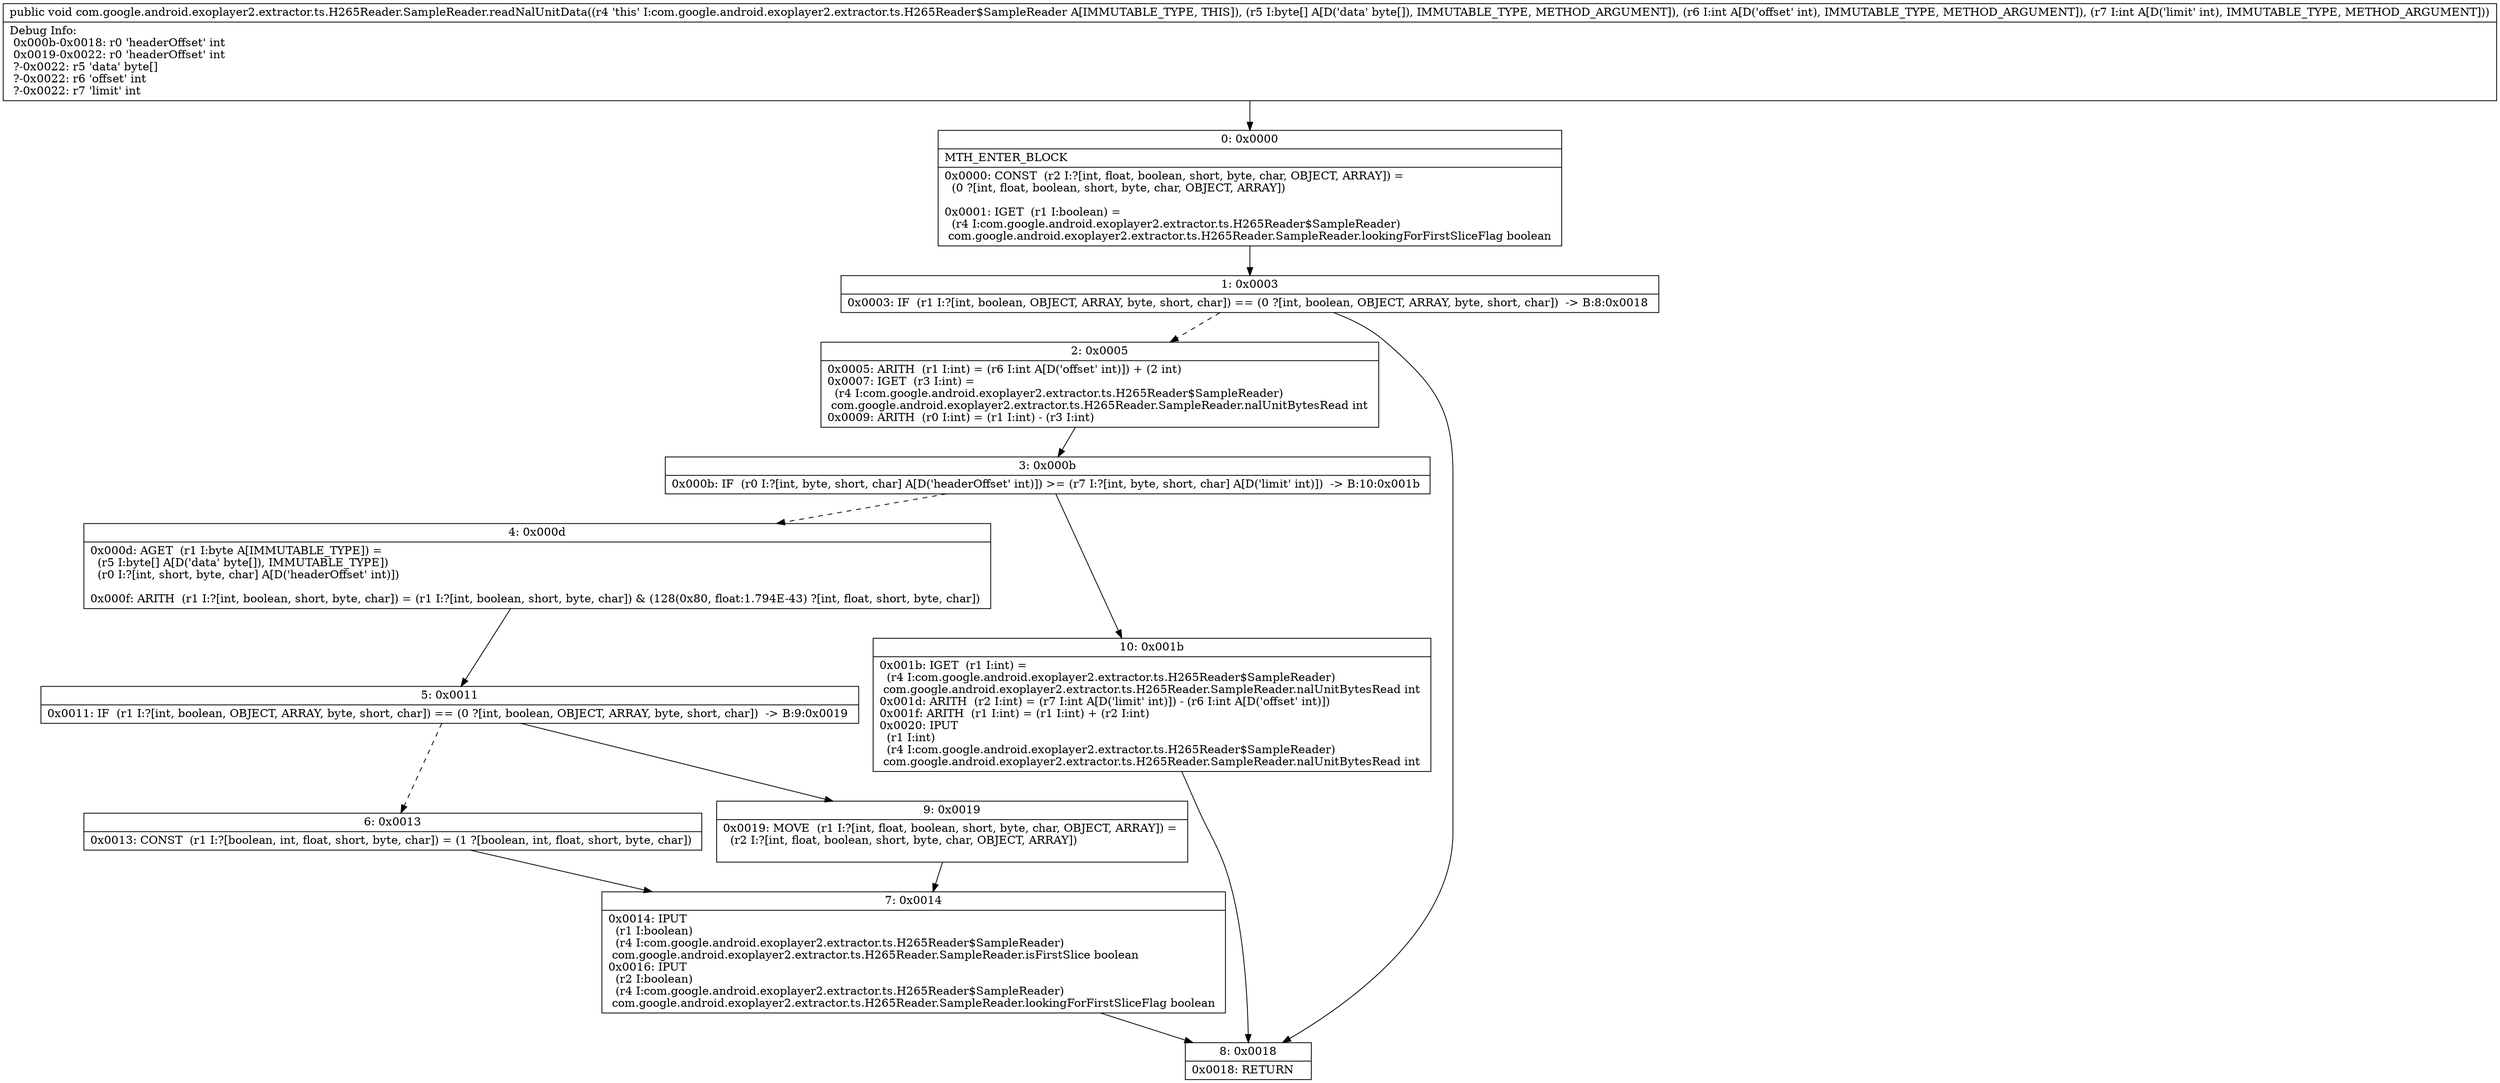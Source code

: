 digraph "CFG forcom.google.android.exoplayer2.extractor.ts.H265Reader.SampleReader.readNalUnitData([BII)V" {
Node_0 [shape=record,label="{0\:\ 0x0000|MTH_ENTER_BLOCK\l|0x0000: CONST  (r2 I:?[int, float, boolean, short, byte, char, OBJECT, ARRAY]) = \l  (0 ?[int, float, boolean, short, byte, char, OBJECT, ARRAY])\l \l0x0001: IGET  (r1 I:boolean) = \l  (r4 I:com.google.android.exoplayer2.extractor.ts.H265Reader$SampleReader)\l com.google.android.exoplayer2.extractor.ts.H265Reader.SampleReader.lookingForFirstSliceFlag boolean \l}"];
Node_1 [shape=record,label="{1\:\ 0x0003|0x0003: IF  (r1 I:?[int, boolean, OBJECT, ARRAY, byte, short, char]) == (0 ?[int, boolean, OBJECT, ARRAY, byte, short, char])  \-\> B:8:0x0018 \l}"];
Node_2 [shape=record,label="{2\:\ 0x0005|0x0005: ARITH  (r1 I:int) = (r6 I:int A[D('offset' int)]) + (2 int) \l0x0007: IGET  (r3 I:int) = \l  (r4 I:com.google.android.exoplayer2.extractor.ts.H265Reader$SampleReader)\l com.google.android.exoplayer2.extractor.ts.H265Reader.SampleReader.nalUnitBytesRead int \l0x0009: ARITH  (r0 I:int) = (r1 I:int) \- (r3 I:int) \l}"];
Node_3 [shape=record,label="{3\:\ 0x000b|0x000b: IF  (r0 I:?[int, byte, short, char] A[D('headerOffset' int)]) \>= (r7 I:?[int, byte, short, char] A[D('limit' int)])  \-\> B:10:0x001b \l}"];
Node_4 [shape=record,label="{4\:\ 0x000d|0x000d: AGET  (r1 I:byte A[IMMUTABLE_TYPE]) = \l  (r5 I:byte[] A[D('data' byte[]), IMMUTABLE_TYPE])\l  (r0 I:?[int, short, byte, char] A[D('headerOffset' int)])\l \l0x000f: ARITH  (r1 I:?[int, boolean, short, byte, char]) = (r1 I:?[int, boolean, short, byte, char]) & (128(0x80, float:1.794E\-43) ?[int, float, short, byte, char]) \l}"];
Node_5 [shape=record,label="{5\:\ 0x0011|0x0011: IF  (r1 I:?[int, boolean, OBJECT, ARRAY, byte, short, char]) == (0 ?[int, boolean, OBJECT, ARRAY, byte, short, char])  \-\> B:9:0x0019 \l}"];
Node_6 [shape=record,label="{6\:\ 0x0013|0x0013: CONST  (r1 I:?[boolean, int, float, short, byte, char]) = (1 ?[boolean, int, float, short, byte, char]) \l}"];
Node_7 [shape=record,label="{7\:\ 0x0014|0x0014: IPUT  \l  (r1 I:boolean)\l  (r4 I:com.google.android.exoplayer2.extractor.ts.H265Reader$SampleReader)\l com.google.android.exoplayer2.extractor.ts.H265Reader.SampleReader.isFirstSlice boolean \l0x0016: IPUT  \l  (r2 I:boolean)\l  (r4 I:com.google.android.exoplayer2.extractor.ts.H265Reader$SampleReader)\l com.google.android.exoplayer2.extractor.ts.H265Reader.SampleReader.lookingForFirstSliceFlag boolean \l}"];
Node_8 [shape=record,label="{8\:\ 0x0018|0x0018: RETURN   \l}"];
Node_9 [shape=record,label="{9\:\ 0x0019|0x0019: MOVE  (r1 I:?[int, float, boolean, short, byte, char, OBJECT, ARRAY]) = \l  (r2 I:?[int, float, boolean, short, byte, char, OBJECT, ARRAY])\l \l}"];
Node_10 [shape=record,label="{10\:\ 0x001b|0x001b: IGET  (r1 I:int) = \l  (r4 I:com.google.android.exoplayer2.extractor.ts.H265Reader$SampleReader)\l com.google.android.exoplayer2.extractor.ts.H265Reader.SampleReader.nalUnitBytesRead int \l0x001d: ARITH  (r2 I:int) = (r7 I:int A[D('limit' int)]) \- (r6 I:int A[D('offset' int)]) \l0x001f: ARITH  (r1 I:int) = (r1 I:int) + (r2 I:int) \l0x0020: IPUT  \l  (r1 I:int)\l  (r4 I:com.google.android.exoplayer2.extractor.ts.H265Reader$SampleReader)\l com.google.android.exoplayer2.extractor.ts.H265Reader.SampleReader.nalUnitBytesRead int \l}"];
MethodNode[shape=record,label="{public void com.google.android.exoplayer2.extractor.ts.H265Reader.SampleReader.readNalUnitData((r4 'this' I:com.google.android.exoplayer2.extractor.ts.H265Reader$SampleReader A[IMMUTABLE_TYPE, THIS]), (r5 I:byte[] A[D('data' byte[]), IMMUTABLE_TYPE, METHOD_ARGUMENT]), (r6 I:int A[D('offset' int), IMMUTABLE_TYPE, METHOD_ARGUMENT]), (r7 I:int A[D('limit' int), IMMUTABLE_TYPE, METHOD_ARGUMENT]))  | Debug Info:\l  0x000b\-0x0018: r0 'headerOffset' int\l  0x0019\-0x0022: r0 'headerOffset' int\l  ?\-0x0022: r5 'data' byte[]\l  ?\-0x0022: r6 'offset' int\l  ?\-0x0022: r7 'limit' int\l}"];
MethodNode -> Node_0;
Node_0 -> Node_1;
Node_1 -> Node_2[style=dashed];
Node_1 -> Node_8;
Node_2 -> Node_3;
Node_3 -> Node_4[style=dashed];
Node_3 -> Node_10;
Node_4 -> Node_5;
Node_5 -> Node_6[style=dashed];
Node_5 -> Node_9;
Node_6 -> Node_7;
Node_7 -> Node_8;
Node_9 -> Node_7;
Node_10 -> Node_8;
}

